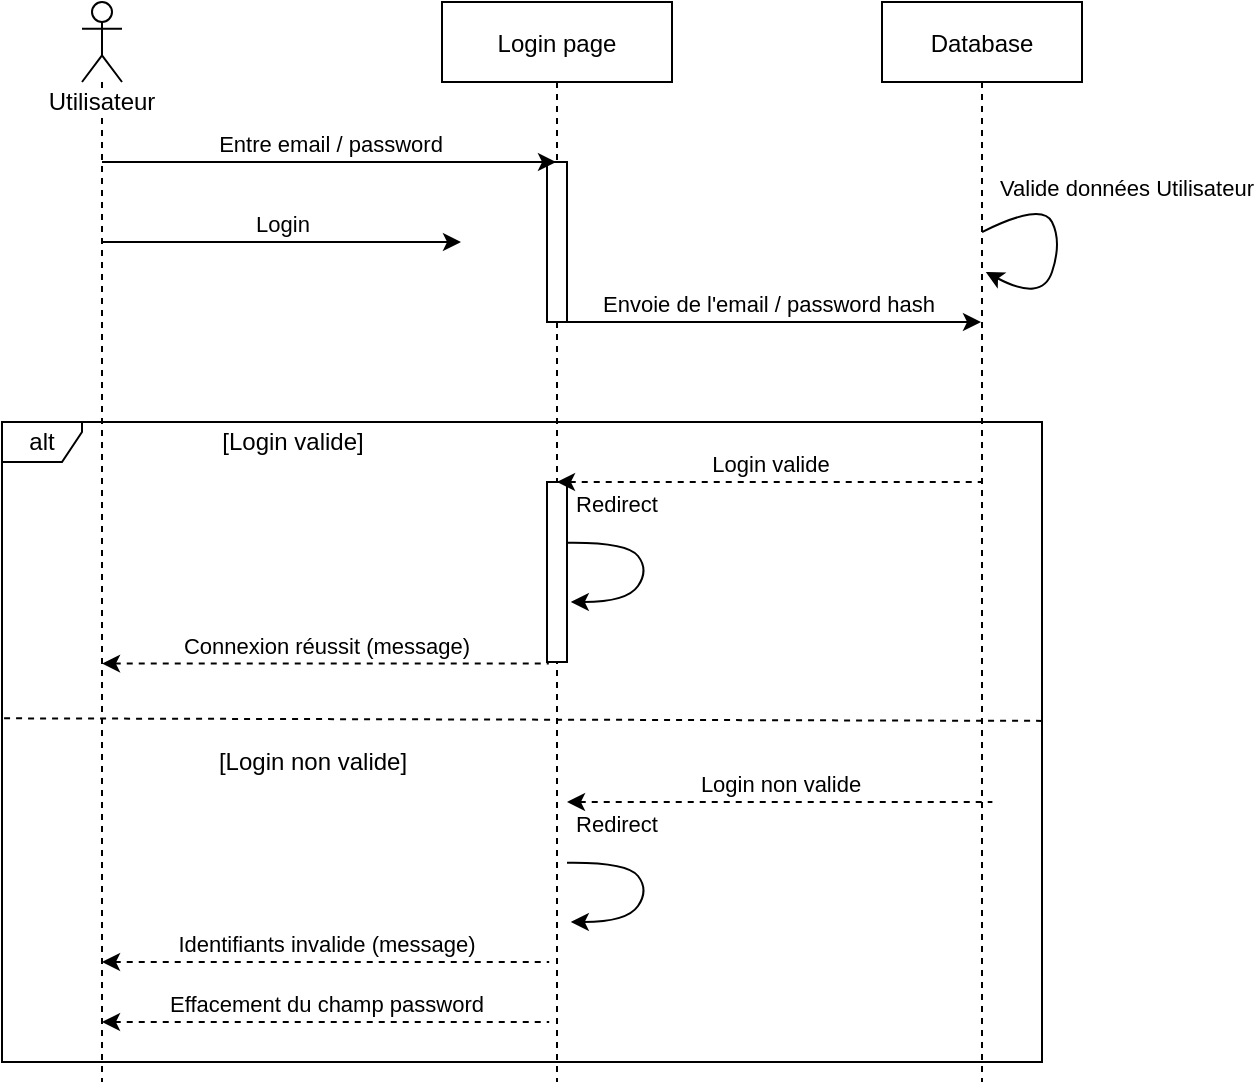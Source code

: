 <mxfile version="19.0.3" type="github">
  <diagram id="kgpKYQtTHZ0yAKxKKP6v" name="Page-1">
    <mxGraphModel dx="764" dy="310" grid="1" gridSize="10" guides="1" tooltips="1" connect="1" arrows="1" fold="1" page="1" pageScale="1" pageWidth="850" pageHeight="1100" math="0" shadow="0">
      <root>
        <mxCell id="0" />
        <mxCell id="1" parent="0" />
        <mxCell id="E5ol-iJEVNm1mvob5SmV-3" value="Login page" style="shape=umlLifeline;perimeter=lifelinePerimeter;container=1;collapsible=0;recursiveResize=0;rounded=0;shadow=0;strokeWidth=1;" parent="1" vertex="1">
          <mxGeometry x="220" y="80" width="115" height="540" as="geometry" />
        </mxCell>
        <mxCell id="E5ol-iJEVNm1mvob5SmV-4" value="" style="points=[];perimeter=orthogonalPerimeter;rounded=0;shadow=0;strokeWidth=1;" parent="E5ol-iJEVNm1mvob5SmV-3" vertex="1">
          <mxGeometry x="52.5" y="80" width="10" height="80" as="geometry" />
        </mxCell>
        <mxCell id="pe-_lfKDnjAAdqRKlTJw-6" value="Envoie de l&#39;email / password hash" style="endArrow=classic;html=1;rounded=0;verticalAlign=bottom;" edge="1" parent="E5ol-iJEVNm1mvob5SmV-3" target="pe-_lfKDnjAAdqRKlTJw-1">
          <mxGeometry width="50" height="50" relative="1" as="geometry">
            <mxPoint x="55" y="160" as="sourcePoint" />
            <mxPoint x="165.0" y="160" as="targetPoint" />
          </mxGeometry>
        </mxCell>
        <mxCell id="pe-_lfKDnjAAdqRKlTJw-18" value="Redirect" style="curved=1;endArrow=classic;html=1;rounded=0;exitX=0.5;exitY=0.213;exitDx=0;exitDy=0;exitPerimeter=0;entryX=0.519;entryY=0.25;entryDx=0;entryDy=0;entryPerimeter=0;verticalAlign=bottom;" edge="1" parent="E5ol-iJEVNm1mvob5SmV-3">
          <mxGeometry x="-0.473" y="10" width="50" height="50" relative="1" as="geometry">
            <mxPoint x="62.5" y="270.4" as="sourcePoint" />
            <mxPoint x="64.4" y="300" as="targetPoint" />
            <Array as="points">
              <mxPoint x="92.5" y="270" />
              <mxPoint x="103.5" y="284" />
              <mxPoint x="92.5" y="300" />
            </Array>
            <mxPoint as="offset" />
          </mxGeometry>
        </mxCell>
        <mxCell id="pe-_lfKDnjAAdqRKlTJw-22" value="" style="points=[];perimeter=orthogonalPerimeter;rounded=0;shadow=0;strokeWidth=1;" vertex="1" parent="E5ol-iJEVNm1mvob5SmV-3">
          <mxGeometry x="52.5" y="240" width="10" height="90" as="geometry" />
        </mxCell>
        <mxCell id="pe-_lfKDnjAAdqRKlTJw-23" value="Redirect" style="curved=1;endArrow=classic;html=1;rounded=0;exitX=0.5;exitY=0.213;exitDx=0;exitDy=0;exitPerimeter=0;entryX=0.519;entryY=0.25;entryDx=0;entryDy=0;entryPerimeter=0;verticalAlign=bottom;" edge="1" parent="E5ol-iJEVNm1mvob5SmV-3">
          <mxGeometry x="-0.473" y="10" width="50" height="50" relative="1" as="geometry">
            <mxPoint x="62.5" y="430.4" as="sourcePoint" />
            <mxPoint x="64.4" y="460" as="targetPoint" />
            <Array as="points">
              <mxPoint x="92.5" y="430" />
              <mxPoint x="103.5" y="444" />
              <mxPoint x="92.5" y="460" />
            </Array>
            <mxPoint as="offset" />
          </mxGeometry>
        </mxCell>
        <mxCell id="pe-_lfKDnjAAdqRKlTJw-24" value="Login non valide" style="endArrow=none;html=1;rounded=0;verticalAlign=bottom;startArrow=classic;startFill=1;endFill=0;dashed=1;" edge="1" parent="E5ol-iJEVNm1mvob5SmV-3">
          <mxGeometry width="50" height="50" relative="1" as="geometry">
            <mxPoint x="62.5" y="400" as="sourcePoint" />
            <mxPoint x="275.19" y="400" as="targetPoint" />
          </mxGeometry>
        </mxCell>
        <mxCell id="pe-_lfKDnjAAdqRKlTJw-1" value="Database" style="shape=umlLifeline;perimeter=lifelinePerimeter;container=1;collapsible=0;recursiveResize=0;rounded=0;shadow=0;strokeWidth=1;" vertex="1" parent="1">
          <mxGeometry x="440" y="80" width="100" height="540" as="geometry" />
        </mxCell>
        <mxCell id="pe-_lfKDnjAAdqRKlTJw-16" value="Login valide" style="endArrow=none;html=1;rounded=0;verticalAlign=bottom;startArrow=classic;startFill=1;endFill=0;dashed=1;" edge="1" parent="pe-_lfKDnjAAdqRKlTJw-1" source="E5ol-iJEVNm1mvob5SmV-3">
          <mxGeometry width="50" height="50" relative="1" as="geometry">
            <mxPoint x="-60" y="240" as="sourcePoint" />
            <mxPoint x="50.0" y="240" as="targetPoint" />
          </mxGeometry>
        </mxCell>
        <mxCell id="pe-_lfKDnjAAdqRKlTJw-4" value="Entre email / password" style="endArrow=classic;html=1;rounded=0;verticalAlign=bottom;" edge="1" parent="1" target="E5ol-iJEVNm1mvob5SmV-3">
          <mxGeometry width="50" height="50" relative="1" as="geometry">
            <mxPoint x="50" y="160" as="sourcePoint" />
            <mxPoint x="160" y="160" as="targetPoint" />
          </mxGeometry>
        </mxCell>
        <mxCell id="pe-_lfKDnjAAdqRKlTJw-5" value="Login" style="endArrow=classic;html=1;rounded=0;verticalAlign=bottom;" edge="1" parent="1">
          <mxGeometry width="50" height="50" relative="1" as="geometry">
            <mxPoint x="50.0" y="200" as="sourcePoint" />
            <mxPoint x="229.5" y="200" as="targetPoint" />
          </mxGeometry>
        </mxCell>
        <mxCell id="pe-_lfKDnjAAdqRKlTJw-7" value="Valide données Utilisateur" style="curved=1;endArrow=classic;html=1;rounded=0;exitX=0.5;exitY=0.213;exitDx=0;exitDy=0;exitPerimeter=0;entryX=0.519;entryY=0.25;entryDx=0;entryDy=0;entryPerimeter=0;verticalAlign=bottom;" edge="1" parent="1" source="pe-_lfKDnjAAdqRKlTJw-1" target="pe-_lfKDnjAAdqRKlTJw-1">
          <mxGeometry x="0.003" y="32" width="50" height="50" relative="1" as="geometry">
            <mxPoint x="280" y="240" as="sourcePoint" />
            <mxPoint x="330" y="190" as="targetPoint" />
            <Array as="points">
              <mxPoint x="520" y="180" />
              <mxPoint x="530" y="200" />
              <mxPoint x="520" y="230" />
            </Array>
            <mxPoint x="3" y="-32" as="offset" />
          </mxGeometry>
        </mxCell>
        <mxCell id="pe-_lfKDnjAAdqRKlTJw-15" value="alt" style="shape=umlFrame;whiteSpace=wrap;html=1;width=40;height=20;" vertex="1" parent="1">
          <mxGeometry y="290" width="520" height="320" as="geometry" />
        </mxCell>
        <mxCell id="pe-_lfKDnjAAdqRKlTJw-20" value="Utilisateur" style="shape=umlLifeline;participant=umlActor;perimeter=lifelinePerimeter;whiteSpace=wrap;html=1;container=1;collapsible=0;recursiveResize=0;verticalAlign=top;spacingTop=36;outlineConnect=0;align=center;labelBackgroundColor=default;size=40;" vertex="1" parent="1">
          <mxGeometry x="40" y="80" width="20" height="540" as="geometry" />
        </mxCell>
        <mxCell id="pe-_lfKDnjAAdqRKlTJw-19" value="Connexion réussit (message)" style="endArrow=none;html=1;rounded=0;verticalAlign=bottom;startArrow=classic;startFill=1;endFill=0;dashed=1;entryX=0.091;entryY=1.009;entryDx=0;entryDy=0;entryPerimeter=0;" edge="1" parent="1" source="pe-_lfKDnjAAdqRKlTJw-20" target="pe-_lfKDnjAAdqRKlTJw-22">
          <mxGeometry width="50" height="50" relative="1" as="geometry">
            <mxPoint x="120" y="410" as="sourcePoint" />
            <mxPoint x="385.0" y="410" as="targetPoint" />
          </mxGeometry>
        </mxCell>
        <mxCell id="pe-_lfKDnjAAdqRKlTJw-25" value="Identifiants invalide (message)" style="endArrow=none;html=1;rounded=0;verticalAlign=bottom;startArrow=classic;startFill=1;endFill=0;dashed=1;entryX=0.091;entryY=1.009;entryDx=0;entryDy=0;entryPerimeter=0;" edge="1" parent="1">
          <mxGeometry width="50" height="50" relative="1" as="geometry">
            <mxPoint x="50.0" y="560" as="sourcePoint" />
            <mxPoint x="273.6" y="560" as="targetPoint" />
          </mxGeometry>
        </mxCell>
        <mxCell id="pe-_lfKDnjAAdqRKlTJw-26" value="Effacement du champ password" style="endArrow=none;html=1;rounded=0;verticalAlign=bottom;startArrow=classic;startFill=1;endFill=0;dashed=1;entryX=0.091;entryY=1.009;entryDx=0;entryDy=0;entryPerimeter=0;" edge="1" parent="1">
          <mxGeometry width="50" height="50" relative="1" as="geometry">
            <mxPoint x="50.0" y="590" as="sourcePoint" />
            <mxPoint x="273.6" y="590" as="targetPoint" />
          </mxGeometry>
        </mxCell>
        <mxCell id="pe-_lfKDnjAAdqRKlTJw-27" value="" style="endArrow=none;dashed=1;html=1;rounded=0;exitX=0.002;exitY=0.463;exitDx=0;exitDy=0;exitPerimeter=0;entryX=1.001;entryY=0.467;entryDx=0;entryDy=0;entryPerimeter=0;" edge="1" parent="1" source="pe-_lfKDnjAAdqRKlTJw-15" target="pe-_lfKDnjAAdqRKlTJw-15">
          <mxGeometry width="50" height="50" relative="1" as="geometry">
            <mxPoint x="550" y="420" as="sourcePoint" />
            <mxPoint x="650" y="420" as="targetPoint" />
          </mxGeometry>
        </mxCell>
        <mxCell id="pe-_lfKDnjAAdqRKlTJw-29" value="[Login valide]" style="text;html=1;align=center;verticalAlign=middle;resizable=0;points=[];autosize=1;strokeColor=none;fillColor=none;" vertex="1" parent="1">
          <mxGeometry x="100" y="290" width="90" height="20" as="geometry" />
        </mxCell>
        <mxCell id="pe-_lfKDnjAAdqRKlTJw-30" value="[Login non valide]" style="text;html=1;align=center;verticalAlign=middle;resizable=0;points=[];autosize=1;strokeColor=none;fillColor=none;" vertex="1" parent="1">
          <mxGeometry x="100" y="450" width="110" height="20" as="geometry" />
        </mxCell>
      </root>
    </mxGraphModel>
  </diagram>
</mxfile>
